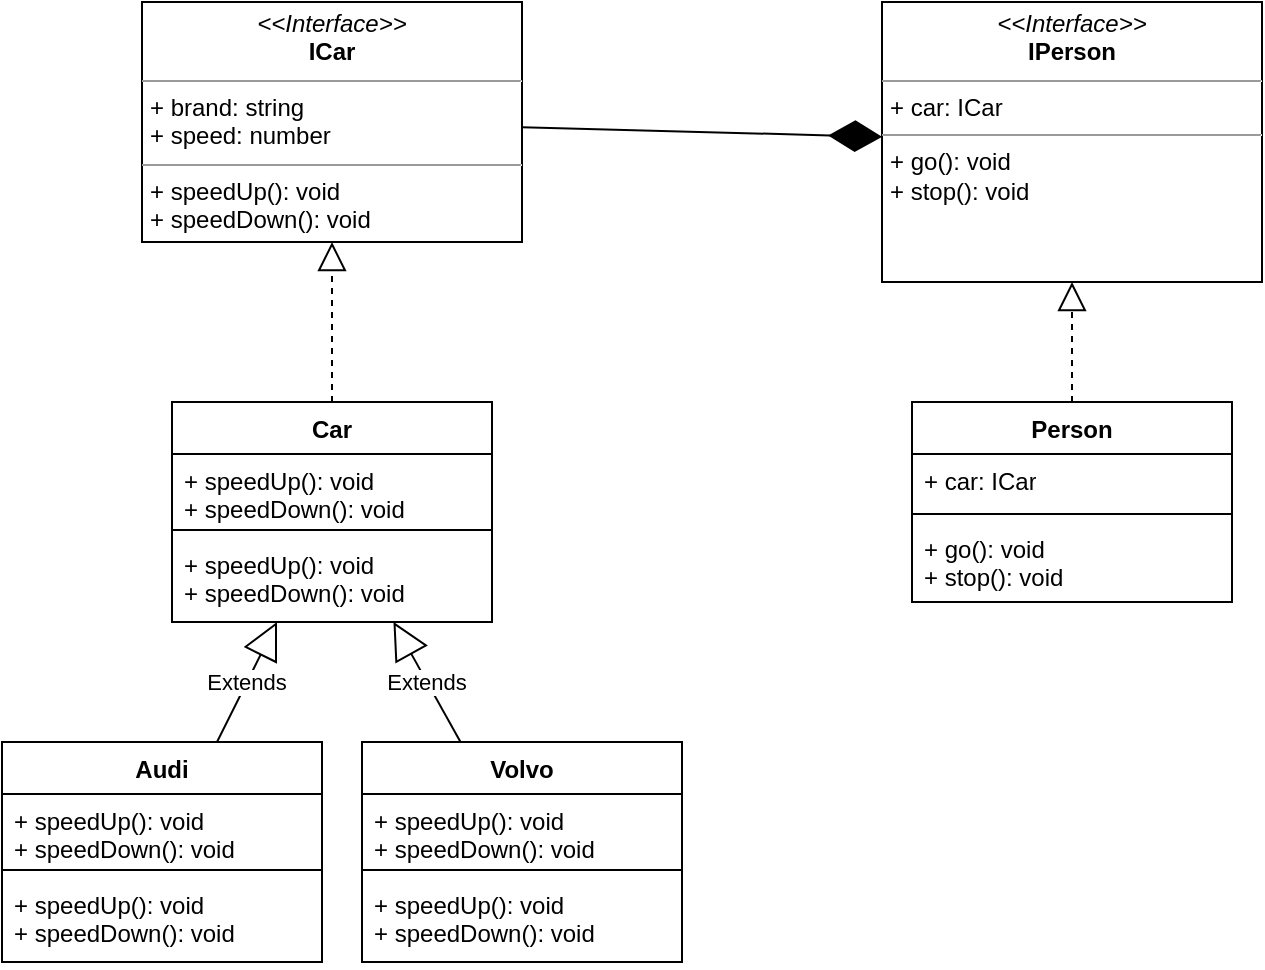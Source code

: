 <mxfile version="21.6.1" type="device">
  <diagram name="Страница 1" id="Bmo9lGn3d3PSpdlN6UC-">
    <mxGraphModel dx="1434" dy="854" grid="1" gridSize="10" guides="1" tooltips="1" connect="1" arrows="1" fold="1" page="1" pageScale="1" pageWidth="700" pageHeight="1000" math="0" shadow="0">
      <root>
        <mxCell id="0" />
        <mxCell id="1" parent="0" />
        <mxCell id="i_tWqMiBQLm2AYU73XYN-1" value="Person" style="swimlane;fontStyle=1;align=center;verticalAlign=top;childLayout=stackLayout;horizontal=1;startSize=26;horizontalStack=0;resizeParent=1;resizeParentMax=0;resizeLast=0;collapsible=1;marginBottom=0;whiteSpace=wrap;html=1;" parent="1" vertex="1">
          <mxGeometry x="465" y="240" width="160" height="100" as="geometry" />
        </mxCell>
        <mxCell id="i_tWqMiBQLm2AYU73XYN-2" value="+ car: ICar" style="text;strokeColor=none;fillColor=none;align=left;verticalAlign=top;spacingLeft=4;spacingRight=4;overflow=hidden;rotatable=0;points=[[0,0.5],[1,0.5]];portConstraint=eastwest;whiteSpace=wrap;html=1;" parent="i_tWqMiBQLm2AYU73XYN-1" vertex="1">
          <mxGeometry y="26" width="160" height="26" as="geometry" />
        </mxCell>
        <mxCell id="i_tWqMiBQLm2AYU73XYN-3" value="" style="line;strokeWidth=1;fillColor=none;align=left;verticalAlign=middle;spacingTop=-1;spacingLeft=3;spacingRight=3;rotatable=0;labelPosition=right;points=[];portConstraint=eastwest;strokeColor=inherit;" parent="i_tWqMiBQLm2AYU73XYN-1" vertex="1">
          <mxGeometry y="52" width="160" height="8" as="geometry" />
        </mxCell>
        <mxCell id="i_tWqMiBQLm2AYU73XYN-4" value="+ go(): void&lt;br style=&quot;border-color: var(--border-color);&quot;&gt;+ stop(): void" style="text;strokeColor=none;fillColor=none;align=left;verticalAlign=top;spacingLeft=4;spacingRight=4;overflow=hidden;rotatable=0;points=[[0,0.5],[1,0.5]];portConstraint=eastwest;whiteSpace=wrap;html=1;" parent="i_tWqMiBQLm2AYU73XYN-1" vertex="1">
          <mxGeometry y="60" width="160" height="40" as="geometry" />
        </mxCell>
        <mxCell id="i_tWqMiBQLm2AYU73XYN-5" value="&lt;p style=&quot;margin:0px;margin-top:4px;text-align:center;&quot;&gt;&lt;i&gt;&amp;lt;&amp;lt;Interface&amp;gt;&amp;gt;&lt;/i&gt;&lt;br&gt;&lt;b&gt;ICar&lt;/b&gt;&lt;/p&gt;&lt;hr size=&quot;1&quot;&gt;&lt;p style=&quot;margin:0px;margin-left:4px;&quot;&gt;+ brand: string&lt;br&gt;+ speed: number&lt;/p&gt;&lt;hr size=&quot;1&quot;&gt;&lt;p style=&quot;margin:0px;margin-left:4px;&quot;&gt;+ speedUp(): void&lt;br&gt;+ speedDown(): void&lt;/p&gt;" style="verticalAlign=top;align=left;overflow=fill;fontSize=12;fontFamily=Helvetica;html=1;whiteSpace=wrap;" parent="1" vertex="1">
          <mxGeometry x="80" y="40" width="190" height="120" as="geometry" />
        </mxCell>
        <mxCell id="i_tWqMiBQLm2AYU73XYN-6" value="&lt;p style=&quot;margin:0px;margin-top:4px;text-align:center;&quot;&gt;&lt;i&gt;&amp;lt;&amp;lt;Interface&amp;gt;&amp;gt;&lt;/i&gt;&lt;br&gt;&lt;b&gt;IPerson&lt;/b&gt;&lt;/p&gt;&lt;hr size=&quot;1&quot;&gt;&lt;p style=&quot;margin:0px;margin-left:4px;&quot;&gt;+ car: ICar&lt;br&gt;&lt;/p&gt;&lt;hr size=&quot;1&quot;&gt;&lt;p style=&quot;margin:0px;margin-left:4px;&quot;&gt;+ go(): void&lt;br&gt;+ stop(): void&lt;/p&gt;" style="verticalAlign=top;align=left;overflow=fill;fontSize=12;fontFamily=Helvetica;html=1;whiteSpace=wrap;" parent="1" vertex="1">
          <mxGeometry x="450" y="40" width="190" height="140" as="geometry" />
        </mxCell>
        <mxCell id="i_tWqMiBQLm2AYU73XYN-8" value="Car" style="swimlane;fontStyle=1;align=center;verticalAlign=top;childLayout=stackLayout;horizontal=1;startSize=26;horizontalStack=0;resizeParent=1;resizeParentMax=0;resizeLast=0;collapsible=1;marginBottom=0;whiteSpace=wrap;html=1;" parent="1" vertex="1">
          <mxGeometry x="95" y="240" width="160" height="110" as="geometry" />
        </mxCell>
        <mxCell id="i_tWqMiBQLm2AYU73XYN-9" value="+ speedUp(): void&lt;br style=&quot;border-color: var(--border-color);&quot;&gt;+ speedDown(): void" style="text;strokeColor=none;fillColor=none;align=left;verticalAlign=top;spacingLeft=4;spacingRight=4;overflow=hidden;rotatable=0;points=[[0,0.5],[1,0.5]];portConstraint=eastwest;whiteSpace=wrap;html=1;" parent="i_tWqMiBQLm2AYU73XYN-8" vertex="1">
          <mxGeometry y="26" width="160" height="34" as="geometry" />
        </mxCell>
        <mxCell id="i_tWqMiBQLm2AYU73XYN-10" value="" style="line;strokeWidth=1;fillColor=none;align=left;verticalAlign=middle;spacingTop=-1;spacingLeft=3;spacingRight=3;rotatable=0;labelPosition=right;points=[];portConstraint=eastwest;strokeColor=inherit;" parent="i_tWqMiBQLm2AYU73XYN-8" vertex="1">
          <mxGeometry y="60" width="160" height="8" as="geometry" />
        </mxCell>
        <mxCell id="i_tWqMiBQLm2AYU73XYN-11" value="+ speedUp(): void&lt;br style=&quot;border-color: var(--border-color);&quot;&gt;+ speedDown(): void" style="text;strokeColor=none;fillColor=none;align=left;verticalAlign=top;spacingLeft=4;spacingRight=4;overflow=hidden;rotatable=0;points=[[0,0.5],[1,0.5]];portConstraint=eastwest;whiteSpace=wrap;html=1;" parent="i_tWqMiBQLm2AYU73XYN-8" vertex="1">
          <mxGeometry y="68" width="160" height="42" as="geometry" />
        </mxCell>
        <mxCell id="i_tWqMiBQLm2AYU73XYN-13" value="" style="endArrow=block;dashed=1;endFill=0;endSize=12;html=1;rounded=0;" parent="1" source="i_tWqMiBQLm2AYU73XYN-1" target="i_tWqMiBQLm2AYU73XYN-6" edge="1">
          <mxGeometry width="160" relative="1" as="geometry">
            <mxPoint x="310" y="390" as="sourcePoint" />
            <mxPoint x="470" y="390" as="targetPoint" />
          </mxGeometry>
        </mxCell>
        <mxCell id="i_tWqMiBQLm2AYU73XYN-14" value="" style="endArrow=block;dashed=1;endFill=0;endSize=12;html=1;rounded=0;" parent="1" source="i_tWqMiBQLm2AYU73XYN-8" target="i_tWqMiBQLm2AYU73XYN-5" edge="1">
          <mxGeometry width="160" relative="1" as="geometry">
            <mxPoint x="80" y="390" as="sourcePoint" />
            <mxPoint x="240" y="390" as="targetPoint" />
          </mxGeometry>
        </mxCell>
        <mxCell id="i_tWqMiBQLm2AYU73XYN-15" value="Audi" style="swimlane;fontStyle=1;align=center;verticalAlign=top;childLayout=stackLayout;horizontal=1;startSize=26;horizontalStack=0;resizeParent=1;resizeParentMax=0;resizeLast=0;collapsible=1;marginBottom=0;whiteSpace=wrap;html=1;" parent="1" vertex="1">
          <mxGeometry x="10" y="410" width="160" height="110" as="geometry" />
        </mxCell>
        <mxCell id="i_tWqMiBQLm2AYU73XYN-16" value="+ speedUp(): void&lt;br style=&quot;border-color: var(--border-color);&quot;&gt;+ speedDown(): void" style="text;strokeColor=none;fillColor=none;align=left;verticalAlign=top;spacingLeft=4;spacingRight=4;overflow=hidden;rotatable=0;points=[[0,0.5],[1,0.5]];portConstraint=eastwest;whiteSpace=wrap;html=1;" parent="i_tWqMiBQLm2AYU73XYN-15" vertex="1">
          <mxGeometry y="26" width="160" height="34" as="geometry" />
        </mxCell>
        <mxCell id="i_tWqMiBQLm2AYU73XYN-17" value="" style="line;strokeWidth=1;fillColor=none;align=left;verticalAlign=middle;spacingTop=-1;spacingLeft=3;spacingRight=3;rotatable=0;labelPosition=right;points=[];portConstraint=eastwest;strokeColor=inherit;" parent="i_tWqMiBQLm2AYU73XYN-15" vertex="1">
          <mxGeometry y="60" width="160" height="8" as="geometry" />
        </mxCell>
        <mxCell id="i_tWqMiBQLm2AYU73XYN-18" value="+ speedUp(): void&lt;br style=&quot;border-color: var(--border-color);&quot;&gt;+ speedDown(): void" style="text;strokeColor=none;fillColor=none;align=left;verticalAlign=top;spacingLeft=4;spacingRight=4;overflow=hidden;rotatable=0;points=[[0,0.5],[1,0.5]];portConstraint=eastwest;whiteSpace=wrap;html=1;" parent="i_tWqMiBQLm2AYU73XYN-15" vertex="1">
          <mxGeometry y="68" width="160" height="42" as="geometry" />
        </mxCell>
        <mxCell id="i_tWqMiBQLm2AYU73XYN-19" value="Volvo" style="swimlane;fontStyle=1;align=center;verticalAlign=top;childLayout=stackLayout;horizontal=1;startSize=26;horizontalStack=0;resizeParent=1;resizeParentMax=0;resizeLast=0;collapsible=1;marginBottom=0;whiteSpace=wrap;html=1;" parent="1" vertex="1">
          <mxGeometry x="190" y="410" width="160" height="110" as="geometry" />
        </mxCell>
        <mxCell id="i_tWqMiBQLm2AYU73XYN-20" value="+ speedUp(): void&lt;br style=&quot;border-color: var(--border-color);&quot;&gt;+ speedDown(): void" style="text;strokeColor=none;fillColor=none;align=left;verticalAlign=top;spacingLeft=4;spacingRight=4;overflow=hidden;rotatable=0;points=[[0,0.5],[1,0.5]];portConstraint=eastwest;whiteSpace=wrap;html=1;" parent="i_tWqMiBQLm2AYU73XYN-19" vertex="1">
          <mxGeometry y="26" width="160" height="34" as="geometry" />
        </mxCell>
        <mxCell id="i_tWqMiBQLm2AYU73XYN-21" value="" style="line;strokeWidth=1;fillColor=none;align=left;verticalAlign=middle;spacingTop=-1;spacingLeft=3;spacingRight=3;rotatable=0;labelPosition=right;points=[];portConstraint=eastwest;strokeColor=inherit;" parent="i_tWqMiBQLm2AYU73XYN-19" vertex="1">
          <mxGeometry y="60" width="160" height="8" as="geometry" />
        </mxCell>
        <mxCell id="i_tWqMiBQLm2AYU73XYN-22" value="+ speedUp(): void&lt;br style=&quot;border-color: var(--border-color);&quot;&gt;+ speedDown(): void" style="text;strokeColor=none;fillColor=none;align=left;verticalAlign=top;spacingLeft=4;spacingRight=4;overflow=hidden;rotatable=0;points=[[0,0.5],[1,0.5]];portConstraint=eastwest;whiteSpace=wrap;html=1;" parent="i_tWqMiBQLm2AYU73XYN-19" vertex="1">
          <mxGeometry y="68" width="160" height="42" as="geometry" />
        </mxCell>
        <mxCell id="i_tWqMiBQLm2AYU73XYN-23" value="Extends" style="endArrow=block;endSize=16;endFill=0;html=1;rounded=0;" parent="1" source="i_tWqMiBQLm2AYU73XYN-19" target="i_tWqMiBQLm2AYU73XYN-8" edge="1">
          <mxGeometry width="160" relative="1" as="geometry">
            <mxPoint x="130" y="560" as="sourcePoint" />
            <mxPoint x="290" y="560" as="targetPoint" />
          </mxGeometry>
        </mxCell>
        <mxCell id="i_tWqMiBQLm2AYU73XYN-24" value="Extends" style="endArrow=block;endSize=16;endFill=0;html=1;rounded=0;" parent="1" source="i_tWqMiBQLm2AYU73XYN-15" target="i_tWqMiBQLm2AYU73XYN-8" edge="1">
          <mxGeometry width="160" relative="1" as="geometry">
            <mxPoint x="130" y="590" as="sourcePoint" />
            <mxPoint x="290" y="590" as="targetPoint" />
          </mxGeometry>
        </mxCell>
        <mxCell id="p7LBwiSSbNcR96u0H1Wx-1" value="" style="endArrow=diamondThin;endFill=1;endSize=24;html=1;rounded=0;" edge="1" parent="1" source="i_tWqMiBQLm2AYU73XYN-5" target="i_tWqMiBQLm2AYU73XYN-6">
          <mxGeometry width="160" relative="1" as="geometry">
            <mxPoint x="270" y="200" as="sourcePoint" />
            <mxPoint x="430" y="200" as="targetPoint" />
          </mxGeometry>
        </mxCell>
      </root>
    </mxGraphModel>
  </diagram>
</mxfile>
